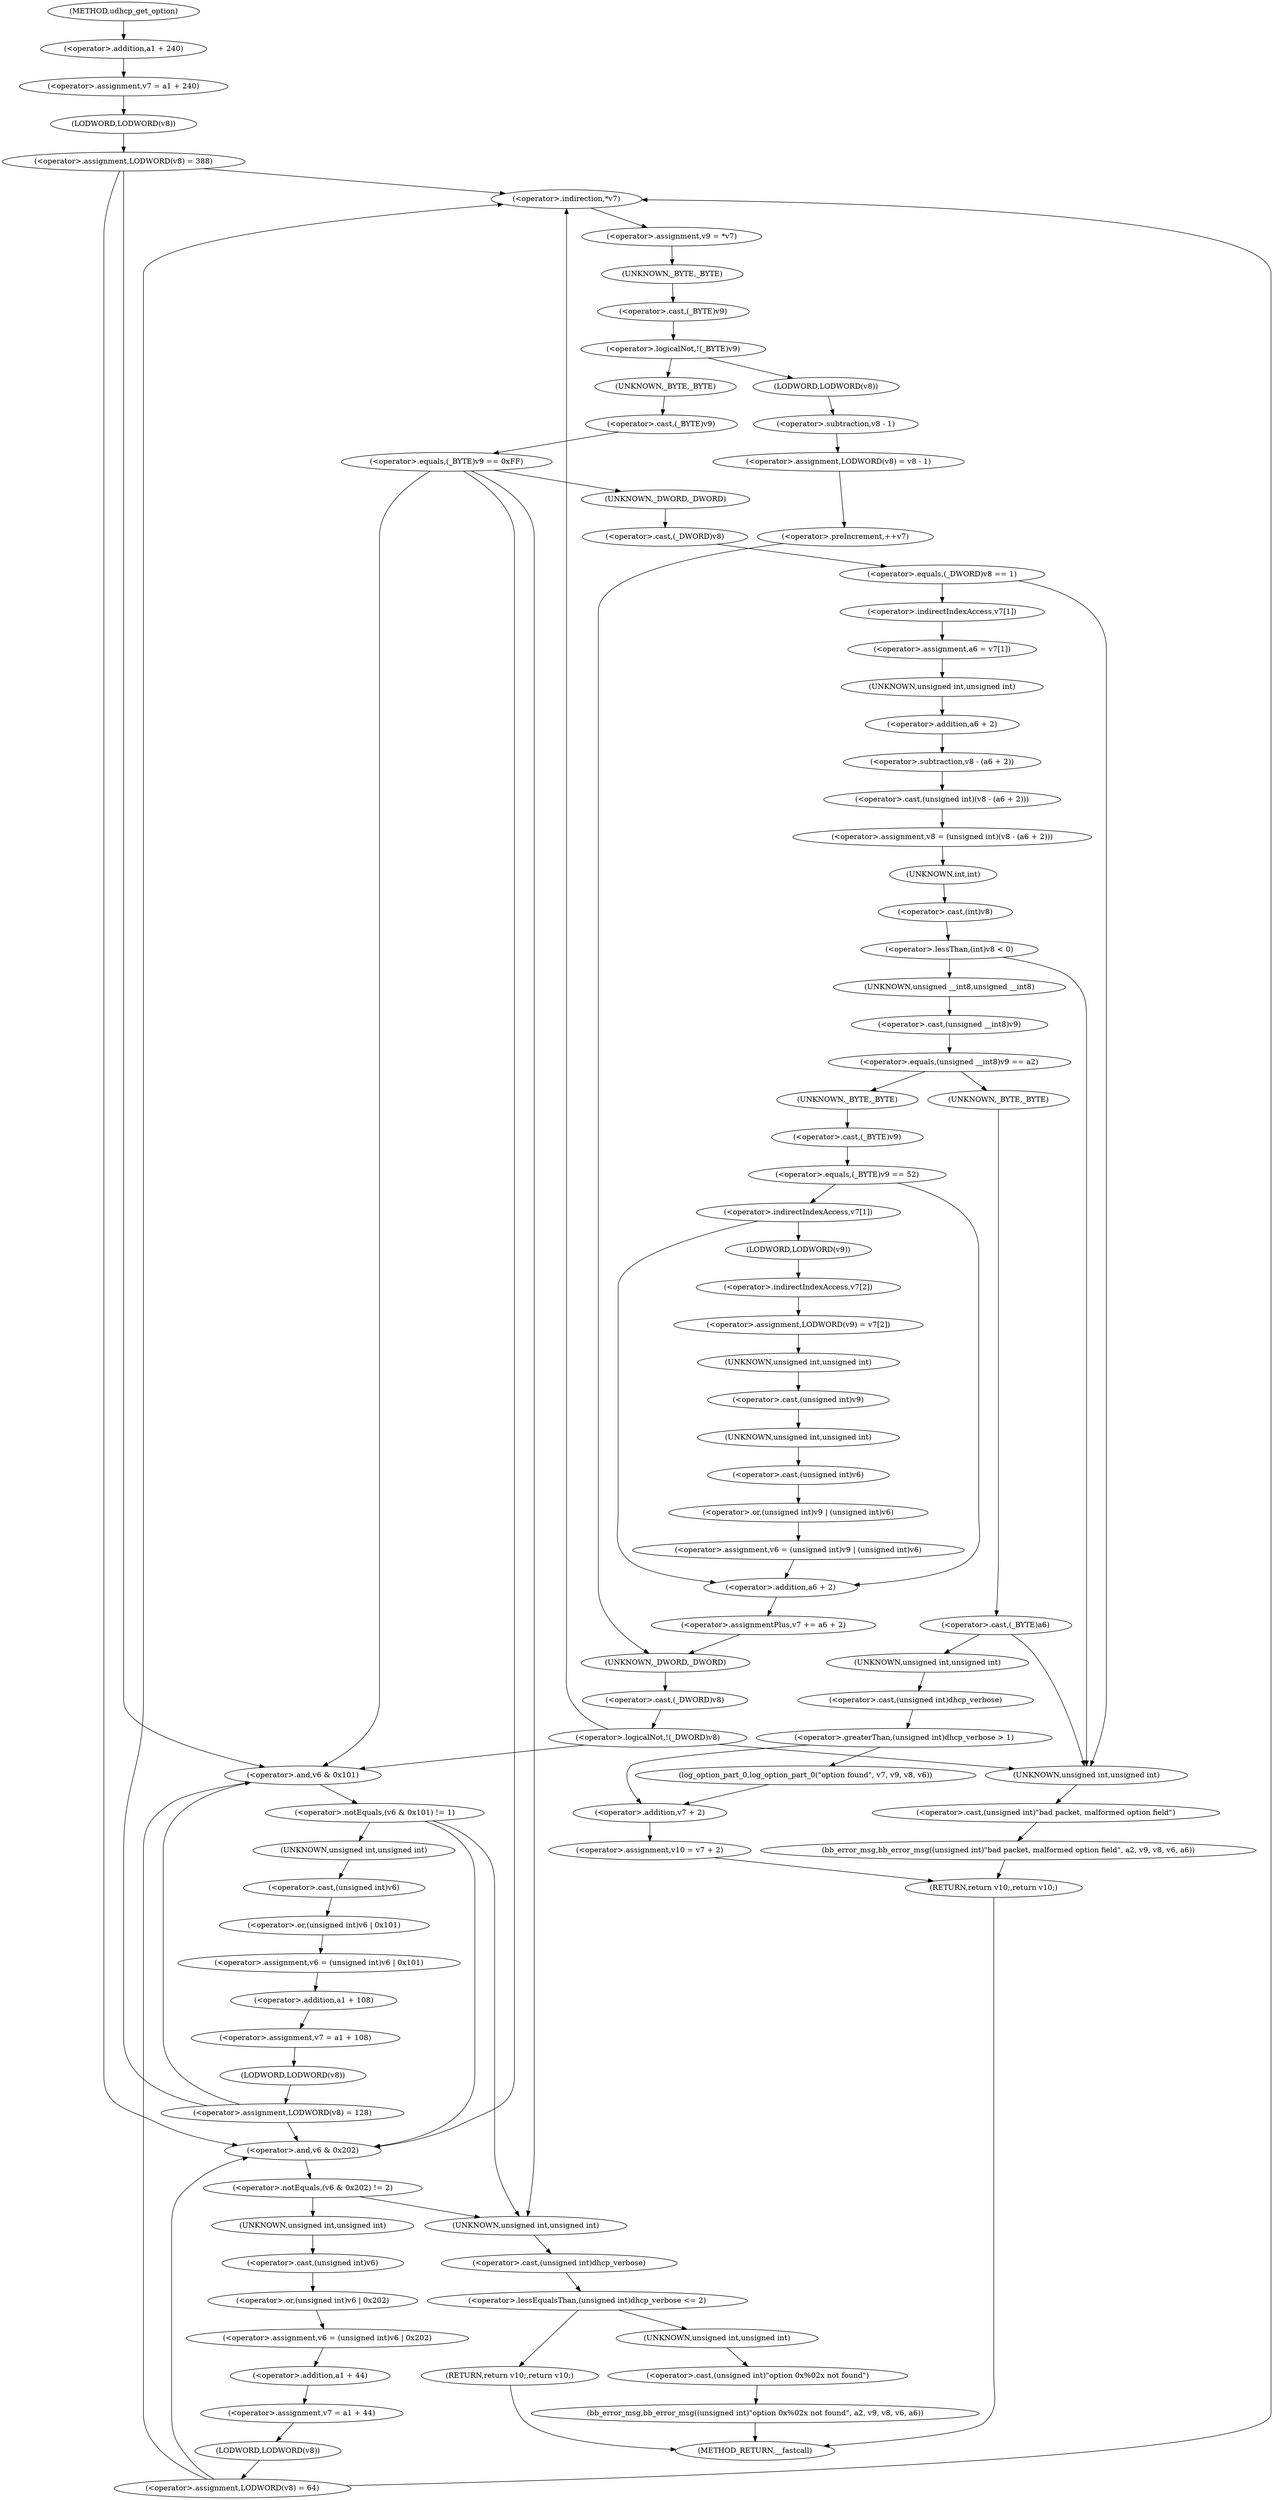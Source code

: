 digraph udhcp_get_option {  
"1000120" [label = "(<operator>.assignment,v7 = a1 + 240)" ]
"1000122" [label = "(<operator>.addition,a1 + 240)" ]
"1000126" [label = "(<operator>.assignment,LODWORD(v8) = 388)" ]
"1000127" [label = "(LODWORD,LODWORD(v8))" ]
"1000130" [label = "(<operator>.assignment,LODWORD(v8) = 64)" ]
"1000131" [label = "(LODWORD,LODWORD(v8))" ]
"1000141" [label = "(<operator>.assignment,v9 = *v7)" ]
"1000143" [label = "(<operator>.indirection,*v7)" ]
"1000146" [label = "(<operator>.logicalNot,!(_BYTE)v9)" ]
"1000147" [label = "(<operator>.cast,(_BYTE)v9)" ]
"1000148" [label = "(UNKNOWN,_BYTE,_BYTE)" ]
"1000151" [label = "(<operator>.assignment,LODWORD(v8) = v8 - 1)" ]
"1000152" [label = "(LODWORD,LODWORD(v8))" ]
"1000154" [label = "(<operator>.subtraction,v8 - 1)" ]
"1000157" [label = "(<operator>.preIncrement,++v7)" ]
"1000161" [label = "(<operator>.equals,(_BYTE)v9 == 0xFF)" ]
"1000162" [label = "(<operator>.cast,(_BYTE)v9)" ]
"1000163" [label = "(UNKNOWN,_BYTE,_BYTE)" ]
"1000168" [label = "(<operator>.equals,(_DWORD)v8 == 1)" ]
"1000169" [label = "(<operator>.cast,(_DWORD)v8)" ]
"1000170" [label = "(UNKNOWN,_DWORD,_DWORD)" ]
"1000174" [label = "(<operator>.assignment,a6 = v7[1])" ]
"1000176" [label = "(<operator>.indirectIndexAccess,v7[1])" ]
"1000179" [label = "(<operator>.assignment,v8 = (unsigned int)(v8 - (a6 + 2)))" ]
"1000181" [label = "(<operator>.cast,(unsigned int)(v8 - (a6 + 2)))" ]
"1000182" [label = "(UNKNOWN,unsigned int,unsigned int)" ]
"1000183" [label = "(<operator>.subtraction,v8 - (a6 + 2))" ]
"1000185" [label = "(<operator>.addition,a6 + 2)" ]
"1000189" [label = "(<operator>.lessThan,(int)v8 < 0)" ]
"1000190" [label = "(<operator>.cast,(int)v8)" ]
"1000191" [label = "(UNKNOWN,int,int)" ]
"1000196" [label = "(<operator>.equals,(unsigned __int8)v9 == a2)" ]
"1000197" [label = "(<operator>.cast,(unsigned __int8)v9)" ]
"1000198" [label = "(UNKNOWN,unsigned __int8,unsigned __int8)" ]
"1000203" [label = "(<operator>.cast,(_BYTE)a6)" ]
"1000204" [label = "(UNKNOWN,_BYTE,_BYTE)" ]
"1000208" [label = "(<operator>.greaterThan,(unsigned int)dhcp_verbose > 1)" ]
"1000209" [label = "(<operator>.cast,(unsigned int)dhcp_verbose)" ]
"1000210" [label = "(UNKNOWN,unsigned int,unsigned int)" ]
"1000213" [label = "(log_option_part_0,log_option_part_0(\"option found\", v7, v9, v8, v6))" ]
"1000219" [label = "(<operator>.assignment,v10 = v7 + 2)" ]
"1000221" [label = "(<operator>.addition,v7 + 2)" ]
"1000228" [label = "(bb_error_msg,bb_error_msg((unsigned int)\"bad packet, malformed option field\", a2, v9, v8, v6, a6))" ]
"1000229" [label = "(<operator>.cast,(unsigned int)\"bad packet, malformed option field\")" ]
"1000230" [label = "(UNKNOWN,unsigned int,unsigned int)" ]
"1000237" [label = "(RETURN,return v10;,return v10;)" ]
"1000240" [label = "(<operator>.equals,(_BYTE)v9 == 52)" ]
"1000241" [label = "(<operator>.cast,(_BYTE)v9)" ]
"1000242" [label = "(UNKNOWN,_BYTE,_BYTE)" ]
"1000247" [label = "(<operator>.indirectIndexAccess,v7[1])" ]
"1000251" [label = "(<operator>.assignment,LODWORD(v9) = v7[2])" ]
"1000252" [label = "(LODWORD,LODWORD(v9))" ]
"1000254" [label = "(<operator>.indirectIndexAccess,v7[2])" ]
"1000257" [label = "(<operator>.assignment,v6 = (unsigned int)v9 | (unsigned int)v6)" ]
"1000259" [label = "(<operator>.or,(unsigned int)v9 | (unsigned int)v6)" ]
"1000260" [label = "(<operator>.cast,(unsigned int)v9)" ]
"1000261" [label = "(UNKNOWN,unsigned int,unsigned int)" ]
"1000263" [label = "(<operator>.cast,(unsigned int)v6)" ]
"1000264" [label = "(UNKNOWN,unsigned int,unsigned int)" ]
"1000266" [label = "(<operator>.assignmentPlus,v7 += a6 + 2)" ]
"1000268" [label = "(<operator>.addition,a6 + 2)" ]
"1000273" [label = "(<operator>.logicalNot,!(_DWORD)v8)" ]
"1000274" [label = "(<operator>.cast,(_DWORD)v8)" ]
"1000275" [label = "(UNKNOWN,_DWORD,_DWORD)" ]
"1000279" [label = "(<operator>.notEquals,(v6 & 0x101) != 1)" ]
"1000280" [label = "(<operator>.and,v6 & 0x101)" ]
"1000285" [label = "(<operator>.assignment,v6 = (unsigned int)v6 | 0x101)" ]
"1000287" [label = "(<operator>.or,(unsigned int)v6 | 0x101)" ]
"1000288" [label = "(<operator>.cast,(unsigned int)v6)" ]
"1000289" [label = "(UNKNOWN,unsigned int,unsigned int)" ]
"1000292" [label = "(<operator>.assignment,v7 = a1 + 108)" ]
"1000294" [label = "(<operator>.addition,a1 + 108)" ]
"1000297" [label = "(<operator>.assignment,LODWORD(v8) = 128)" ]
"1000298" [label = "(LODWORD,LODWORD(v8))" ]
"1000302" [label = "(<operator>.notEquals,(v6 & 0x202) != 2)" ]
"1000303" [label = "(<operator>.and,v6 & 0x202)" ]
"1000308" [label = "(<operator>.assignment,v6 = (unsigned int)v6 | 0x202)" ]
"1000310" [label = "(<operator>.or,(unsigned int)v6 | 0x202)" ]
"1000311" [label = "(<operator>.cast,(unsigned int)v6)" ]
"1000312" [label = "(UNKNOWN,unsigned int,unsigned int)" ]
"1000315" [label = "(<operator>.assignment,v7 = a1 + 44)" ]
"1000317" [label = "(<operator>.addition,a1 + 44)" ]
"1000322" [label = "(<operator>.lessEqualsThan,(unsigned int)dhcp_verbose <= 2)" ]
"1000323" [label = "(<operator>.cast,(unsigned int)dhcp_verbose)" ]
"1000324" [label = "(UNKNOWN,unsigned int,unsigned int)" ]
"1000327" [label = "(RETURN,return v10;,return v10;)" ]
"1000329" [label = "(bb_error_msg,bb_error_msg((unsigned int)\"option 0x%02x not found\", a2, v9, v8, v6, a6))" ]
"1000330" [label = "(<operator>.cast,(unsigned int)\"option 0x%02x not found\")" ]
"1000331" [label = "(UNKNOWN,unsigned int,unsigned int)" ]
"1000106" [label = "(METHOD,udhcp_get_option)" ]
"1000339" [label = "(METHOD_RETURN,__fastcall)" ]
  "1000120" -> "1000127" 
  "1000122" -> "1000120" 
  "1000126" -> "1000143" 
  "1000126" -> "1000280" 
  "1000126" -> "1000303" 
  "1000127" -> "1000126" 
  "1000130" -> "1000143" 
  "1000130" -> "1000280" 
  "1000130" -> "1000303" 
  "1000131" -> "1000130" 
  "1000141" -> "1000148" 
  "1000143" -> "1000141" 
  "1000146" -> "1000163" 
  "1000146" -> "1000152" 
  "1000147" -> "1000146" 
  "1000148" -> "1000147" 
  "1000151" -> "1000157" 
  "1000152" -> "1000154" 
  "1000154" -> "1000151" 
  "1000157" -> "1000275" 
  "1000161" -> "1000170" 
  "1000161" -> "1000280" 
  "1000161" -> "1000303" 
  "1000161" -> "1000324" 
  "1000162" -> "1000161" 
  "1000163" -> "1000162" 
  "1000168" -> "1000230" 
  "1000168" -> "1000176" 
  "1000169" -> "1000168" 
  "1000170" -> "1000169" 
  "1000174" -> "1000182" 
  "1000176" -> "1000174" 
  "1000179" -> "1000191" 
  "1000181" -> "1000179" 
  "1000182" -> "1000185" 
  "1000183" -> "1000181" 
  "1000185" -> "1000183" 
  "1000189" -> "1000198" 
  "1000189" -> "1000230" 
  "1000190" -> "1000189" 
  "1000191" -> "1000190" 
  "1000196" -> "1000204" 
  "1000196" -> "1000242" 
  "1000197" -> "1000196" 
  "1000198" -> "1000197" 
  "1000203" -> "1000210" 
  "1000203" -> "1000230" 
  "1000204" -> "1000203" 
  "1000208" -> "1000213" 
  "1000208" -> "1000221" 
  "1000209" -> "1000208" 
  "1000210" -> "1000209" 
  "1000213" -> "1000221" 
  "1000219" -> "1000237" 
  "1000221" -> "1000219" 
  "1000228" -> "1000237" 
  "1000229" -> "1000228" 
  "1000230" -> "1000229" 
  "1000237" -> "1000339" 
  "1000240" -> "1000247" 
  "1000240" -> "1000268" 
  "1000241" -> "1000240" 
  "1000242" -> "1000241" 
  "1000247" -> "1000252" 
  "1000247" -> "1000268" 
  "1000251" -> "1000261" 
  "1000252" -> "1000254" 
  "1000254" -> "1000251" 
  "1000257" -> "1000268" 
  "1000259" -> "1000257" 
  "1000260" -> "1000264" 
  "1000261" -> "1000260" 
  "1000263" -> "1000259" 
  "1000264" -> "1000263" 
  "1000266" -> "1000275" 
  "1000268" -> "1000266" 
  "1000273" -> "1000143" 
  "1000273" -> "1000280" 
  "1000273" -> "1000230" 
  "1000274" -> "1000273" 
  "1000275" -> "1000274" 
  "1000279" -> "1000303" 
  "1000279" -> "1000324" 
  "1000279" -> "1000289" 
  "1000280" -> "1000279" 
  "1000285" -> "1000294" 
  "1000287" -> "1000285" 
  "1000288" -> "1000287" 
  "1000289" -> "1000288" 
  "1000292" -> "1000298" 
  "1000294" -> "1000292" 
  "1000297" -> "1000143" 
  "1000297" -> "1000280" 
  "1000297" -> "1000303" 
  "1000298" -> "1000297" 
  "1000302" -> "1000324" 
  "1000302" -> "1000312" 
  "1000303" -> "1000302" 
  "1000308" -> "1000317" 
  "1000310" -> "1000308" 
  "1000311" -> "1000310" 
  "1000312" -> "1000311" 
  "1000315" -> "1000131" 
  "1000317" -> "1000315" 
  "1000322" -> "1000331" 
  "1000322" -> "1000327" 
  "1000323" -> "1000322" 
  "1000324" -> "1000323" 
  "1000327" -> "1000339" 
  "1000329" -> "1000339" 
  "1000330" -> "1000329" 
  "1000331" -> "1000330" 
  "1000106" -> "1000122" 
}
